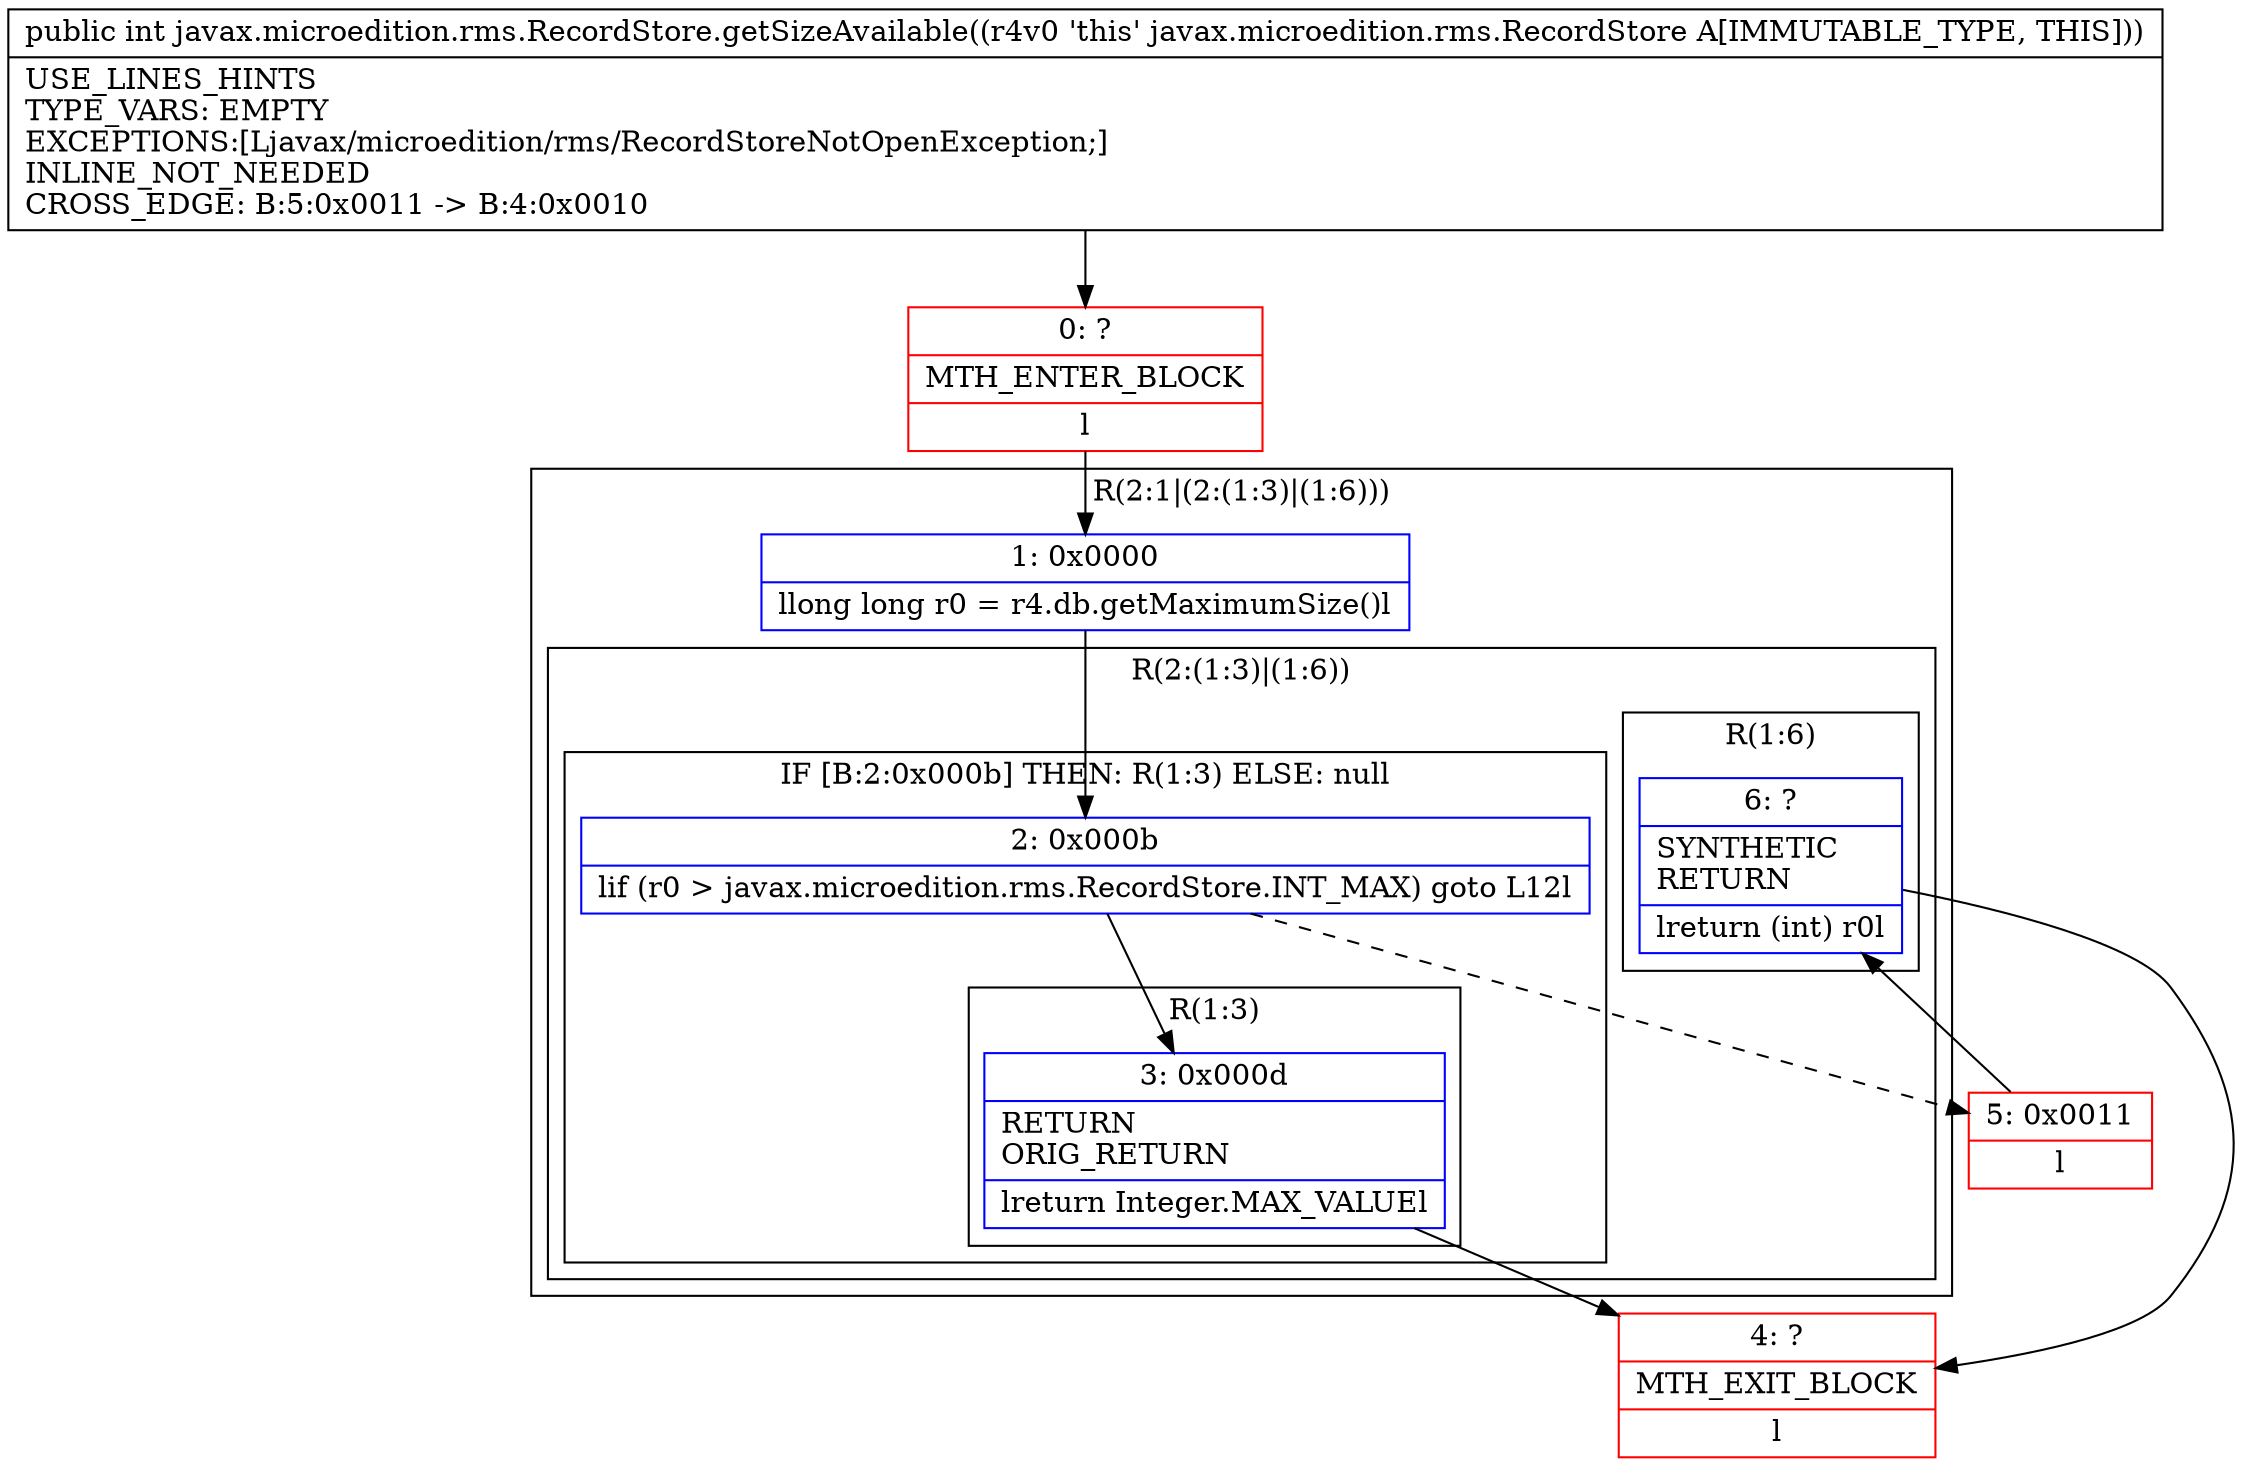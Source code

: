 digraph "CFG forjavax.microedition.rms.RecordStore.getSizeAvailable()I" {
subgraph cluster_Region_139688205 {
label = "R(2:1|(2:(1:3)|(1:6)))";
node [shape=record,color=blue];
Node_1 [shape=record,label="{1\:\ 0x0000|llong long r0 = r4.db.getMaximumSize()l}"];
subgraph cluster_Region_795286584 {
label = "R(2:(1:3)|(1:6))";
node [shape=record,color=blue];
subgraph cluster_IfRegion_760927396 {
label = "IF [B:2:0x000b] THEN: R(1:3) ELSE: null";
node [shape=record,color=blue];
Node_2 [shape=record,label="{2\:\ 0x000b|lif (r0 \> javax.microedition.rms.RecordStore.INT_MAX) goto L12l}"];
subgraph cluster_Region_301602606 {
label = "R(1:3)";
node [shape=record,color=blue];
Node_3 [shape=record,label="{3\:\ 0x000d|RETURN\lORIG_RETURN\l|lreturn Integer.MAX_VALUEl}"];
}
}
subgraph cluster_Region_1081995304 {
label = "R(1:6)";
node [shape=record,color=blue];
Node_6 [shape=record,label="{6\:\ ?|SYNTHETIC\lRETURN\l|lreturn (int) r0l}"];
}
}
}
Node_0 [shape=record,color=red,label="{0\:\ ?|MTH_ENTER_BLOCK\l|l}"];
Node_4 [shape=record,color=red,label="{4\:\ ?|MTH_EXIT_BLOCK\l|l}"];
Node_5 [shape=record,color=red,label="{5\:\ 0x0011|l}"];
MethodNode[shape=record,label="{public int javax.microedition.rms.RecordStore.getSizeAvailable((r4v0 'this' javax.microedition.rms.RecordStore A[IMMUTABLE_TYPE, THIS]))  | USE_LINES_HINTS\lTYPE_VARS: EMPTY\lEXCEPTIONS:[Ljavax\/microedition\/rms\/RecordStoreNotOpenException;]\lINLINE_NOT_NEEDED\lCROSS_EDGE: B:5:0x0011 \-\> B:4:0x0010\l}"];
MethodNode -> Node_0;
Node_1 -> Node_2;
Node_2 -> Node_3;
Node_2 -> Node_5[style=dashed];
Node_3 -> Node_4;
Node_6 -> Node_4;
Node_0 -> Node_1;
Node_5 -> Node_6;
}


